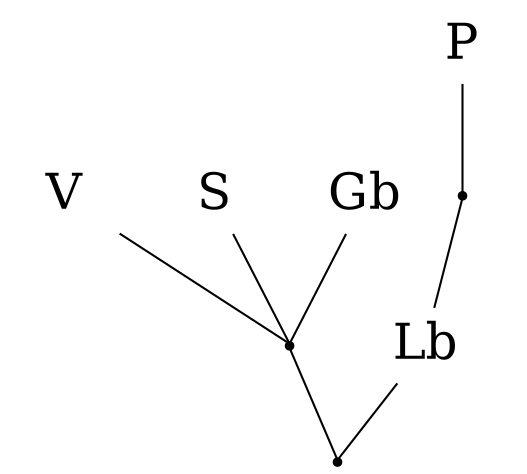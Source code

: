 graph clustering {
	size="5,5"

	V [label="V" shape=plaintext fontsize=24];
	S [label="S" shape=plaintext fontsize=24];
	P [label="P" shape=plaintext fontsize=24];
	Lb [label="Lb" shape=plaintext fontsize=24];
	Gb [label="Gb" shape=plaintext fontsize=24];
	8 [shape=point];
	7 [shape=point];
	6 [shape=point];

	V -- 7;
	S -- 7;
	P -- 6;
	Lb -- 8;
	Gb -- 7;
	7 -- 8;
	6 -- Lb;
}